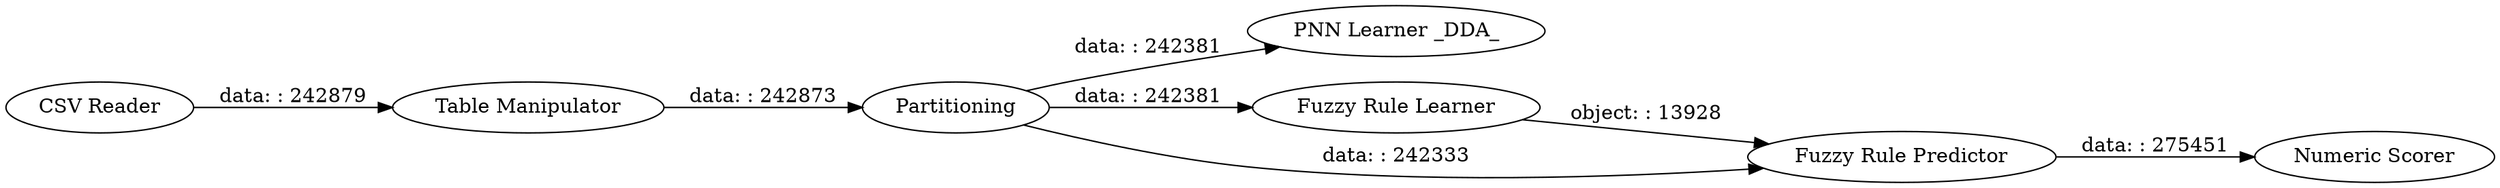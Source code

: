 digraph {
	"3768026906046437671_310" [label="PNN Learner _DDA_"]
	"3768026906046437671_307" [label=Partitioning]
	"3768026906046437671_3" [label="Table Manipulator"]
	"3768026906046437671_2" [label="CSV Reader"]
	"3768026906046437671_304" [label="Fuzzy Rule Learner"]
	"3768026906046437671_308" [label="Numeric Scorer"]
	"3768026906046437671_306" [label="Fuzzy Rule Predictor"]
	"3768026906046437671_307" -> "3768026906046437671_310" [label="data: : 242381"]
	"3768026906046437671_306" -> "3768026906046437671_308" [label="data: : 275451"]
	"3768026906046437671_307" -> "3768026906046437671_304" [label="data: : 242381"]
	"3768026906046437671_307" -> "3768026906046437671_306" [label="data: : 242333"]
	"3768026906046437671_304" -> "3768026906046437671_306" [label="object: : 13928"]
	"3768026906046437671_3" -> "3768026906046437671_307" [label="data: : 242873"]
	"3768026906046437671_2" -> "3768026906046437671_3" [label="data: : 242879"]
	rankdir=LR
}
